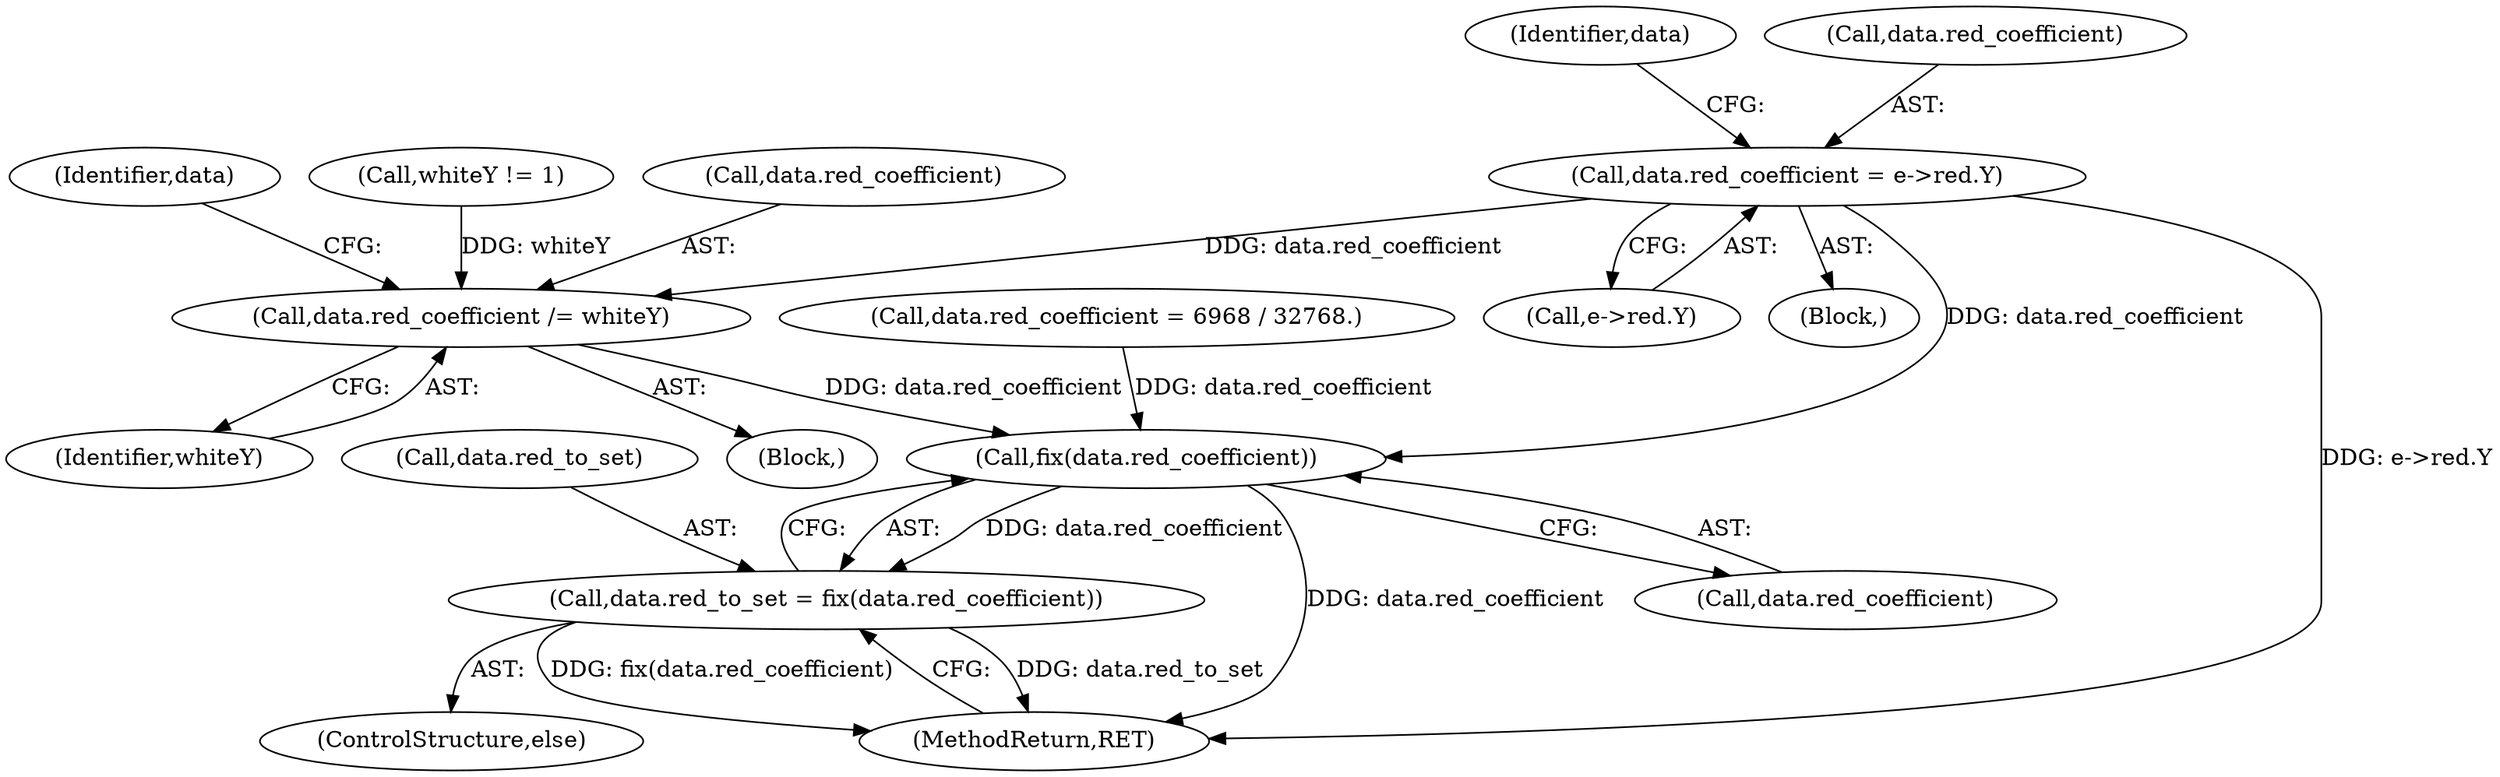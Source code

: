 digraph "0_Android_9d4853418ab2f754c2b63e091c29c5529b8b86ca_76@pointer" {
"1000162" [label="(Call,data.red_coefficient = e->red.Y)"];
"1000194" [label="(Call,data.red_coefficient /= whiteY)"];
"1000372" [label="(Call,fix(data.red_coefficient))"];
"1000368" [label="(Call,data.red_to_set = fix(data.red_coefficient))"];
"1000372" [label="(Call,fix(data.red_coefficient))"];
"1000201" [label="(Identifier,data)"];
"1000211" [label="(Call,data.red_coefficient = 6968 / 32768.)"];
"1000194" [label="(Call,data.red_coefficient /= whiteY)"];
"1000166" [label="(Call,e->red.Y)"];
"1000190" [label="(Call,whiteY != 1)"];
"1000367" [label="(ControlStructure,else)"];
"1000173" [label="(Identifier,data)"];
"1000369" [label="(Call,data.red_to_set)"];
"1000162" [label="(Call,data.red_coefficient = e->red.Y)"];
"1000368" [label="(Call,data.red_to_set = fix(data.red_coefficient))"];
"1000141" [label="(Block,)"];
"1000198" [label="(Identifier,whiteY)"];
"1000193" [label="(Block,)"];
"1000373" [label="(Call,data.red_coefficient)"];
"1000195" [label="(Call,data.red_coefficient)"];
"1000163" [label="(Call,data.red_coefficient)"];
"1000376" [label="(MethodReturn,RET)"];
"1000162" -> "1000141"  [label="AST: "];
"1000162" -> "1000166"  [label="CFG: "];
"1000163" -> "1000162"  [label="AST: "];
"1000166" -> "1000162"  [label="AST: "];
"1000173" -> "1000162"  [label="CFG: "];
"1000162" -> "1000376"  [label="DDG: e->red.Y"];
"1000162" -> "1000194"  [label="DDG: data.red_coefficient"];
"1000162" -> "1000372"  [label="DDG: data.red_coefficient"];
"1000194" -> "1000193"  [label="AST: "];
"1000194" -> "1000198"  [label="CFG: "];
"1000195" -> "1000194"  [label="AST: "];
"1000198" -> "1000194"  [label="AST: "];
"1000201" -> "1000194"  [label="CFG: "];
"1000190" -> "1000194"  [label="DDG: whiteY"];
"1000194" -> "1000372"  [label="DDG: data.red_coefficient"];
"1000372" -> "1000368"  [label="AST: "];
"1000372" -> "1000373"  [label="CFG: "];
"1000373" -> "1000372"  [label="AST: "];
"1000368" -> "1000372"  [label="CFG: "];
"1000372" -> "1000376"  [label="DDG: data.red_coefficient"];
"1000372" -> "1000368"  [label="DDG: data.red_coefficient"];
"1000211" -> "1000372"  [label="DDG: data.red_coefficient"];
"1000368" -> "1000367"  [label="AST: "];
"1000369" -> "1000368"  [label="AST: "];
"1000376" -> "1000368"  [label="CFG: "];
"1000368" -> "1000376"  [label="DDG: data.red_to_set"];
"1000368" -> "1000376"  [label="DDG: fix(data.red_coefficient)"];
}
